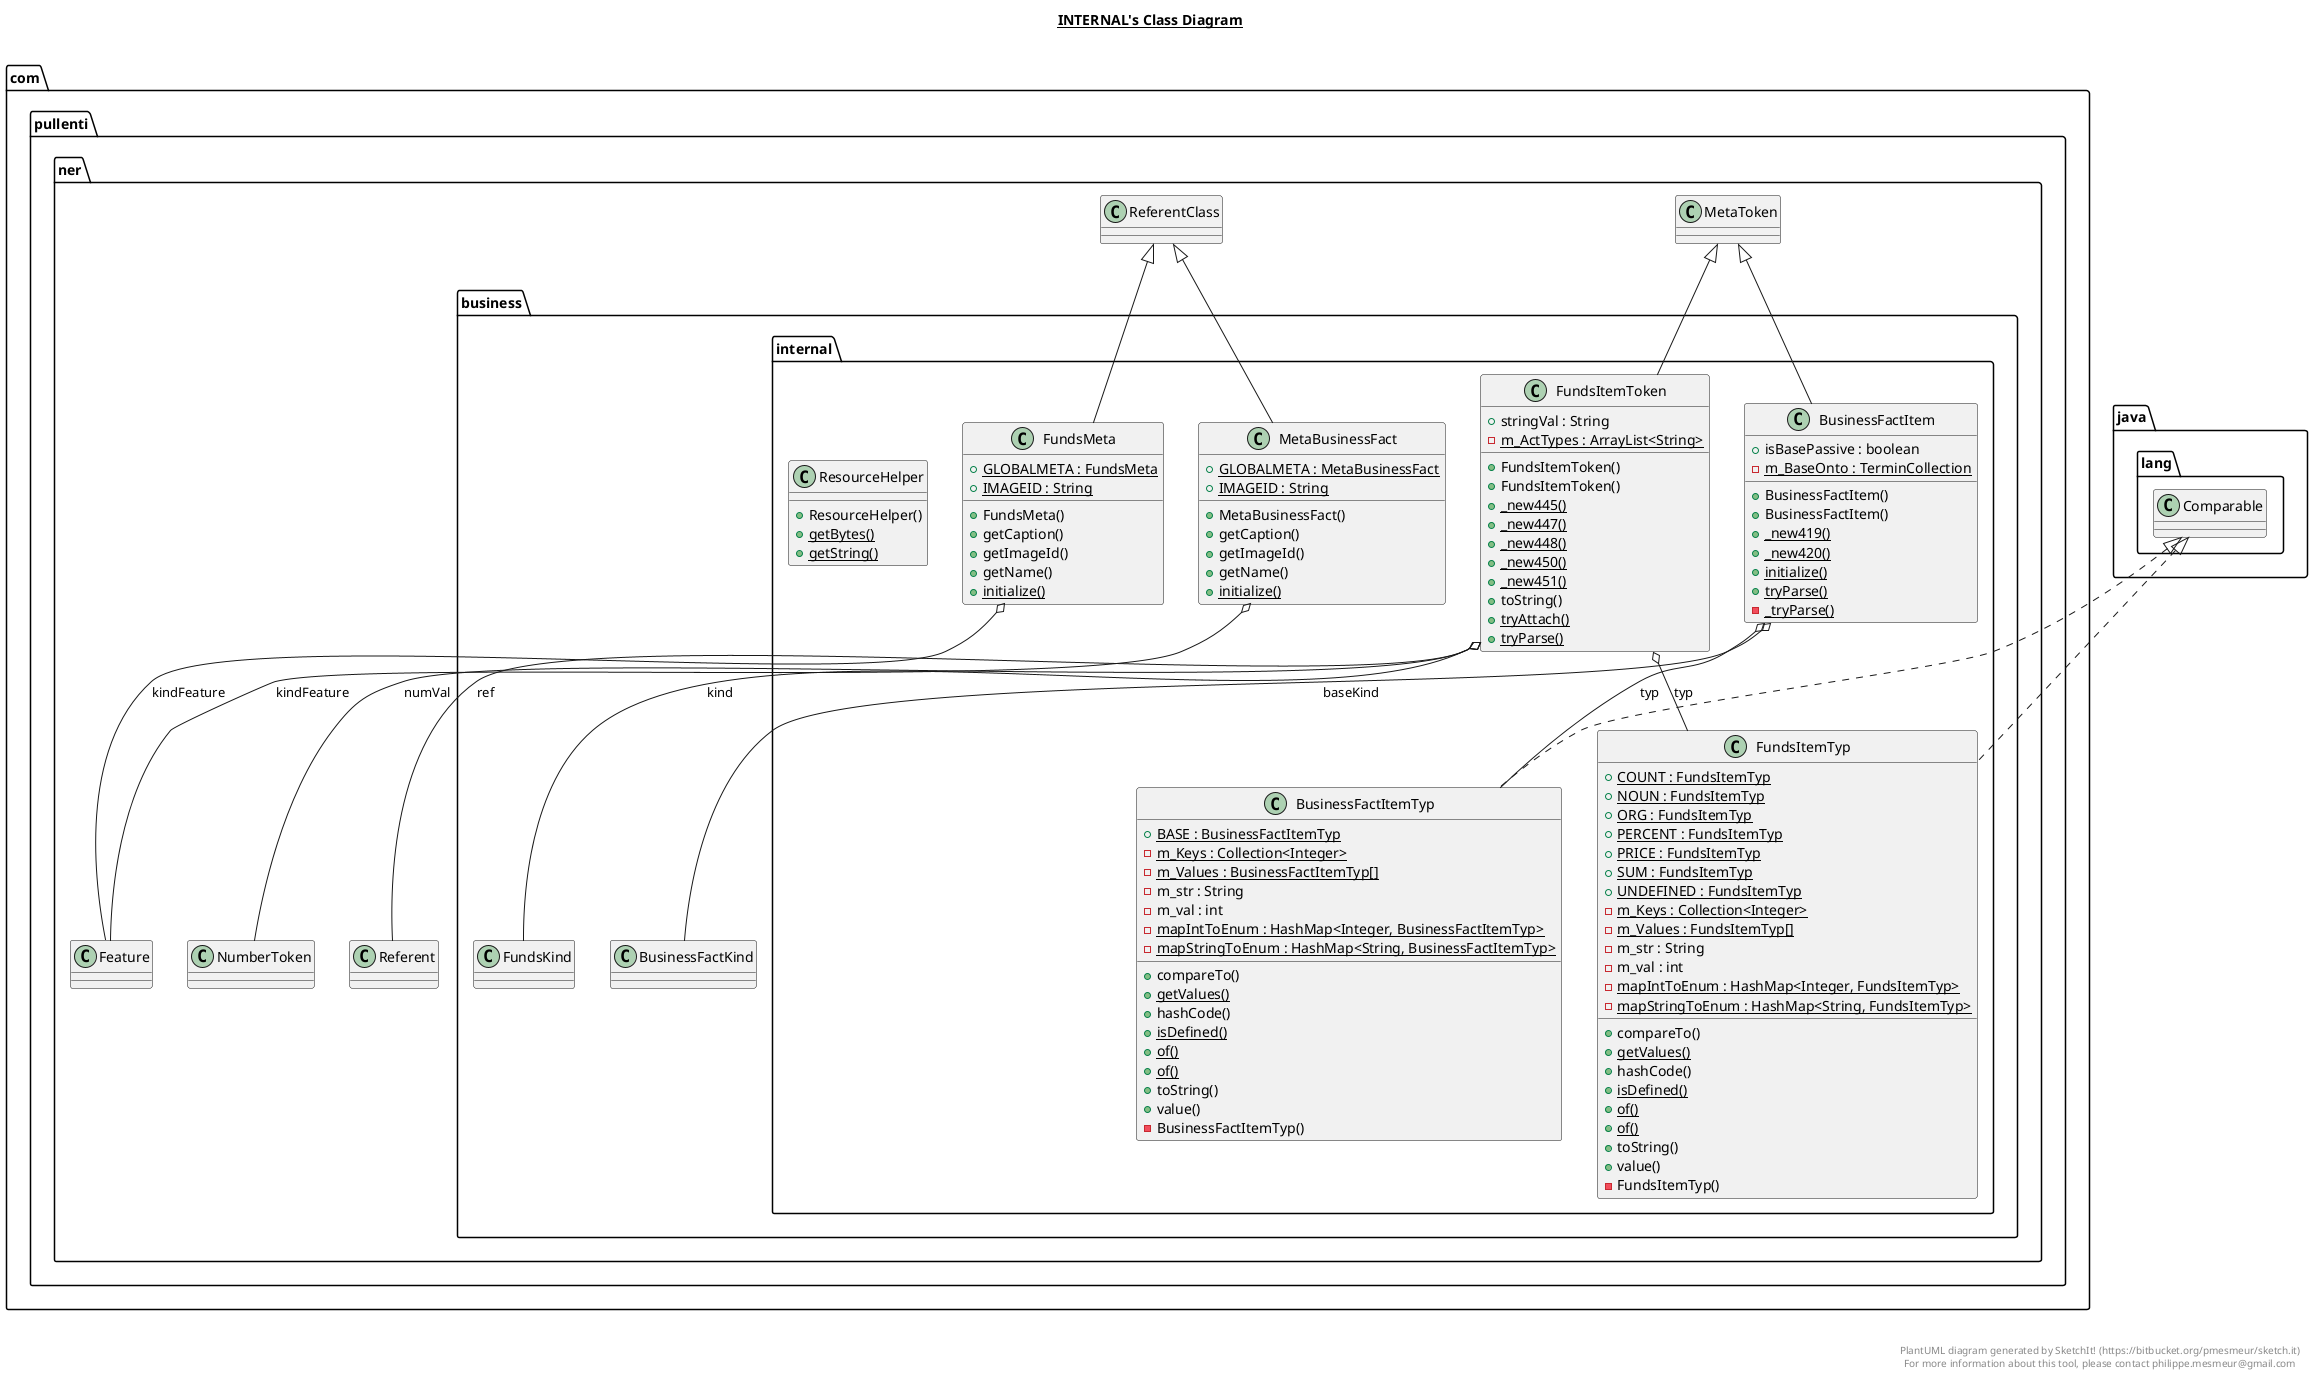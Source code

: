 @startuml

title __INTERNAL's Class Diagram__\n

  namespace com.pullenti.ner {
    namespace business {
      namespace internal {
        class com.pullenti.ner.business.internal.BusinessFactItem {
            + isBasePassive : boolean
            {static} - m_BaseOnto : TerminCollection
            + BusinessFactItem()
            + BusinessFactItem()
            {static} + _new419()
            {static} + _new420()
            {static} + initialize()
            {static} + tryParse()
            {static} - _tryParse()
        }
      }
    }
  }
  

  namespace com.pullenti.ner {
    namespace business {
      namespace internal {
        class com.pullenti.ner.business.internal.BusinessFactItemTyp {
            {static} + BASE : BusinessFactItemTyp
            {static} - m_Keys : Collection<Integer>
            {static} - m_Values : BusinessFactItemTyp[]
            - m_str : String
            - m_val : int
            {static} - mapIntToEnum : HashMap<Integer, BusinessFactItemTyp>
            {static} - mapStringToEnum : HashMap<String, BusinessFactItemTyp>
            + compareTo()
            {static} + getValues()
            + hashCode()
            {static} + isDefined()
            {static} + of()
            {static} + of()
            + toString()
            + value()
            - BusinessFactItemTyp()
        }
      }
    }
  }
  

  namespace com.pullenti.ner {
    namespace business {
      namespace internal {
        class com.pullenti.ner.business.internal.FundsItemToken {
            + stringVal : String
            {static} - m_ActTypes : ArrayList<String>
            + FundsItemToken()
            + FundsItemToken()
            {static} + _new445()
            {static} + _new447()
            {static} + _new448()
            {static} + _new450()
            {static} + _new451()
            + toString()
            {static} + tryAttach()
            {static} + tryParse()
        }
      }
    }
  }
  

  namespace com.pullenti.ner {
    namespace business {
      namespace internal {
        class com.pullenti.ner.business.internal.FundsItemTyp {
            {static} + COUNT : FundsItemTyp
            {static} + NOUN : FundsItemTyp
            {static} + ORG : FundsItemTyp
            {static} + PERCENT : FundsItemTyp
            {static} + PRICE : FundsItemTyp
            {static} + SUM : FundsItemTyp
            {static} + UNDEFINED : FundsItemTyp
            {static} - m_Keys : Collection<Integer>
            {static} - m_Values : FundsItemTyp[]
            - m_str : String
            - m_val : int
            {static} - mapIntToEnum : HashMap<Integer, FundsItemTyp>
            {static} - mapStringToEnum : HashMap<String, FundsItemTyp>
            + compareTo()
            {static} + getValues()
            + hashCode()
            {static} + isDefined()
            {static} + of()
            {static} + of()
            + toString()
            + value()
            - FundsItemTyp()
        }
      }
    }
  }
  

  namespace com.pullenti.ner {
    namespace business {
      namespace internal {
        class com.pullenti.ner.business.internal.FundsMeta {
            {static} + GLOBALMETA : FundsMeta
            {static} + IMAGEID : String
            + FundsMeta()
            + getCaption()
            + getImageId()
            + getName()
            {static} + initialize()
        }
      }
    }
  }
  

  namespace com.pullenti.ner {
    namespace business {
      namespace internal {
        class com.pullenti.ner.business.internal.MetaBusinessFact {
            {static} + GLOBALMETA : MetaBusinessFact
            {static} + IMAGEID : String
            + MetaBusinessFact()
            + getCaption()
            + getImageId()
            + getName()
            {static} + initialize()
        }
      }
    }
  }
  

  namespace com.pullenti.ner {
    namespace business {
      namespace internal {
        class com.pullenti.ner.business.internal.ResourceHelper {
            + ResourceHelper()
            {static} + getBytes()
            {static} + getString()
        }
      }
    }
  }
  

  com.pullenti.ner.business.internal.BusinessFactItem -up-|> com.pullenti.ner.MetaToken
  com.pullenti.ner.business.internal.BusinessFactItem o-- com.pullenti.ner.business.BusinessFactKind : baseKind
  com.pullenti.ner.business.internal.BusinessFactItem o-- com.pullenti.ner.business.internal.BusinessFactItemTyp : typ
  com.pullenti.ner.business.internal.BusinessFactItemTyp .up.|> java.lang.Comparable
  com.pullenti.ner.business.internal.FundsItemToken -up-|> com.pullenti.ner.MetaToken
  com.pullenti.ner.business.internal.FundsItemToken o-- com.pullenti.ner.business.FundsKind : kind
  com.pullenti.ner.business.internal.FundsItemToken o-- com.pullenti.ner.NumberToken : numVal
  com.pullenti.ner.business.internal.FundsItemToken o-- com.pullenti.ner.Referent : ref
  com.pullenti.ner.business.internal.FundsItemToken o-- com.pullenti.ner.business.internal.FundsItemTyp : typ
  com.pullenti.ner.business.internal.FundsItemTyp .up.|> java.lang.Comparable
  com.pullenti.ner.business.internal.FundsMeta -up-|> com.pullenti.ner.ReferentClass
  com.pullenti.ner.business.internal.FundsMeta o-- com.pullenti.ner.Feature : kindFeature
  com.pullenti.ner.business.internal.MetaBusinessFact -up-|> com.pullenti.ner.ReferentClass
  com.pullenti.ner.business.internal.MetaBusinessFact o-- com.pullenti.ner.Feature : kindFeature


right footer


PlantUML diagram generated by SketchIt! (https://bitbucket.org/pmesmeur/sketch.it)
For more information about this tool, please contact philippe.mesmeur@gmail.com
endfooter

@enduml
